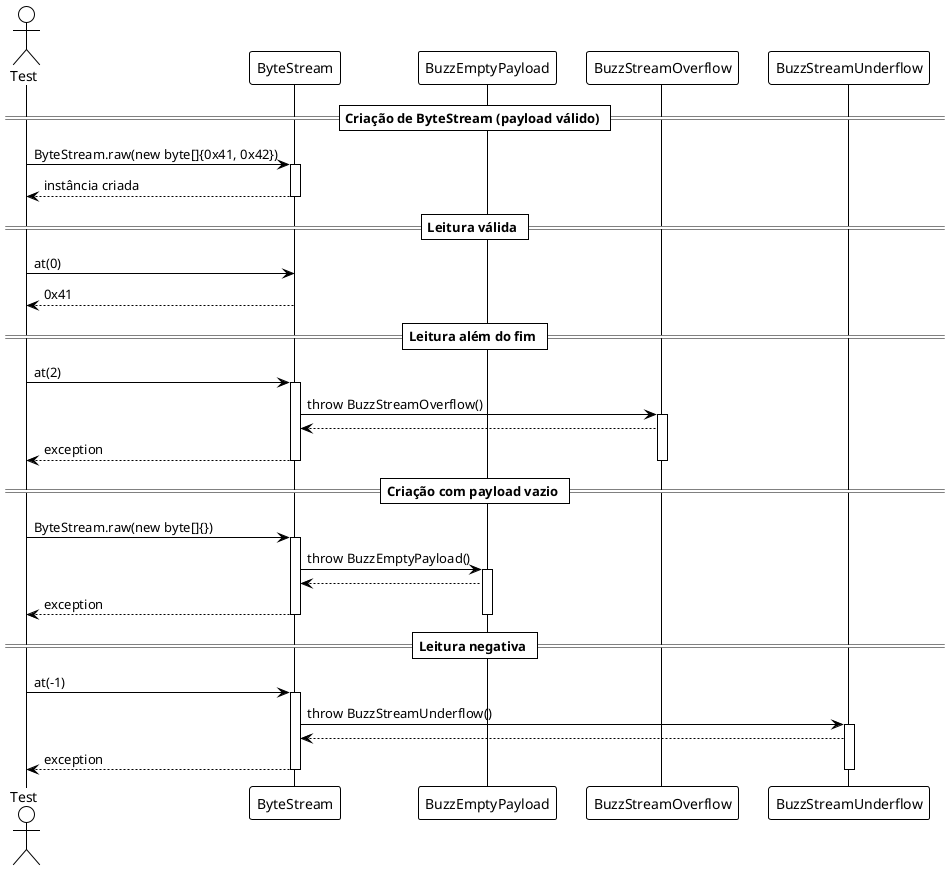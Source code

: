 @startuml
!theme plain

actor Test

participant "ByteStream" as IS
participant "BuzzEmptyPayload" as BEP
participant "BuzzStreamOverflow" as BSO
participant "BuzzStreamUnderflow" as BSU

== Criação de ByteStream (payload válido) ==
Test -> IS : ByteStream.raw(new byte[]{0x41, 0x42})
activate IS
IS --> Test : instância criada
deactivate IS

== Leitura válida ==
Test -> IS : at(0)
IS --> Test : 0x41

== Leitura além do fim ==
Test -> IS : at(2)
activate IS
IS -> BSO : throw BuzzStreamOverflow()
activate BSO
BSO --> IS
IS --> Test : exception
deactivate BSO
deactivate IS

== Criação com payload vazio ==
Test -> IS : ByteStream.raw(new byte[]{})
activate IS
IS -> BEP : throw BuzzEmptyPayload()
activate BEP
BEP --> IS
IS --> Test : exception
deactivate BEP
deactivate IS

== Leitura negativa ==
Test -> IS : at(-1)
activate IS
IS -> BSU : throw BuzzStreamUnderflow()
activate BSU
BSU --> IS
IS --> Test : exception
deactivate BSU
deactivate IS

@enduml

